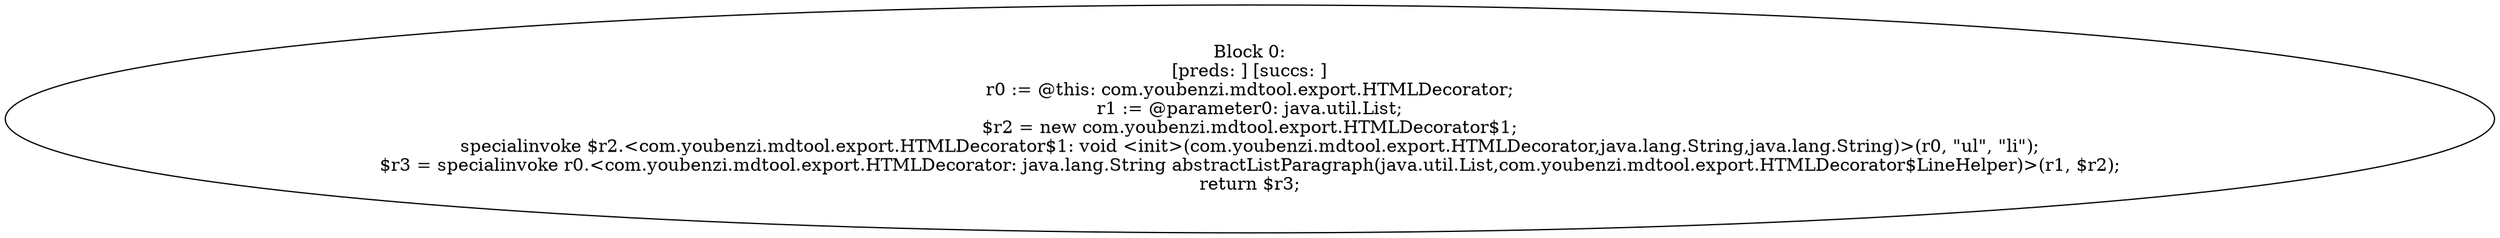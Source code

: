 digraph "unitGraph" {
    "Block 0:
[preds: ] [succs: ]
r0 := @this: com.youbenzi.mdtool.export.HTMLDecorator;
r1 := @parameter0: java.util.List;
$r2 = new com.youbenzi.mdtool.export.HTMLDecorator$1;
specialinvoke $r2.<com.youbenzi.mdtool.export.HTMLDecorator$1: void <init>(com.youbenzi.mdtool.export.HTMLDecorator,java.lang.String,java.lang.String)>(r0, \"ul\", \"li\");
$r3 = specialinvoke r0.<com.youbenzi.mdtool.export.HTMLDecorator: java.lang.String abstractListParagraph(java.util.List,com.youbenzi.mdtool.export.HTMLDecorator$LineHelper)>(r1, $r2);
return $r3;
"
}
